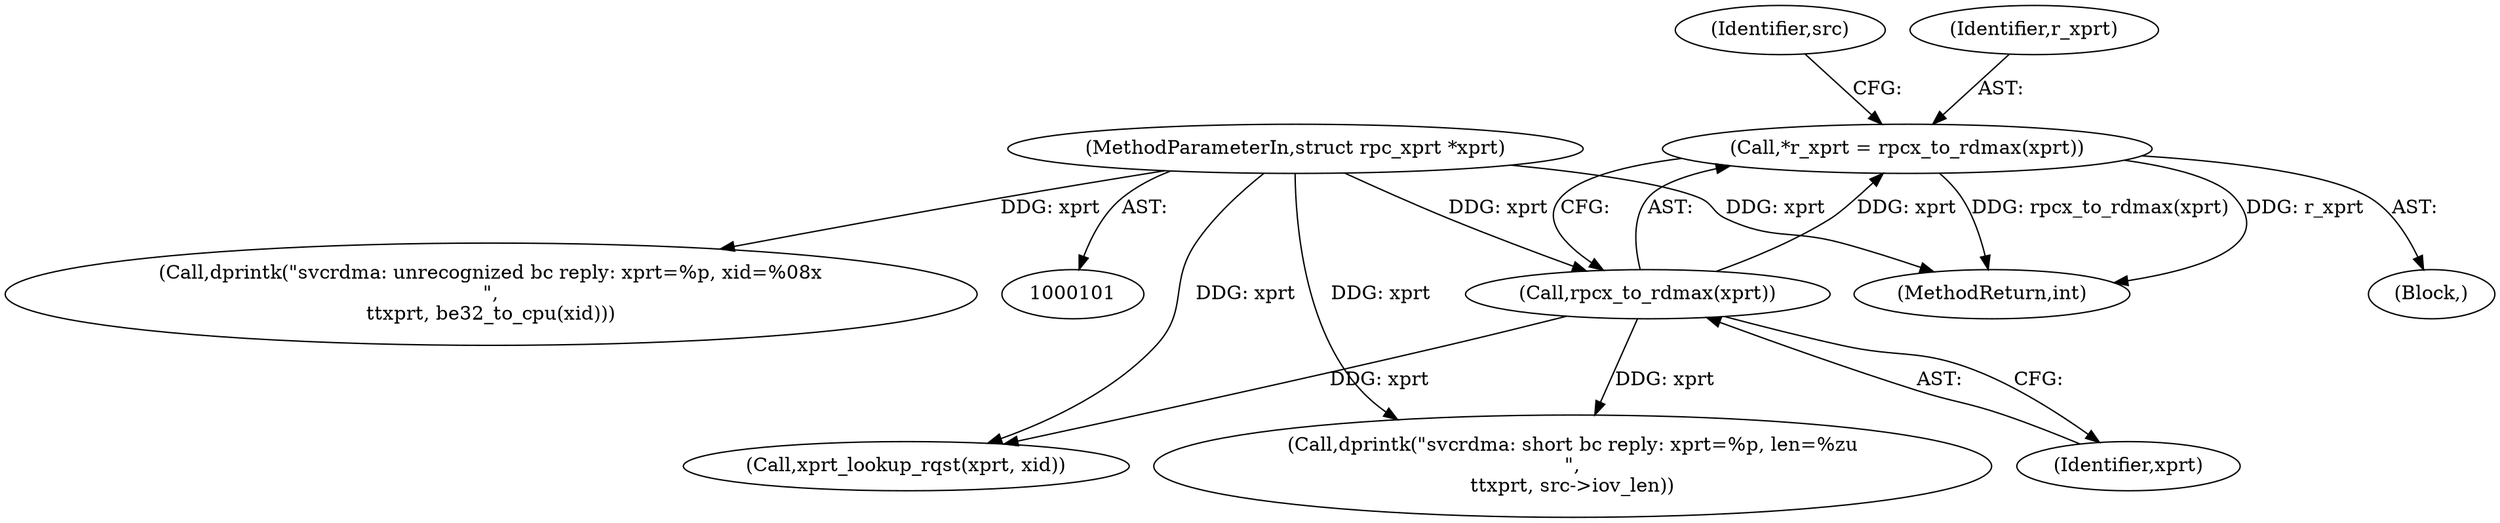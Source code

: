 digraph "0_linux_c70422f760c120480fee4de6c38804c72aa26bc1_23@pointer" {
"1000107" [label="(Call,*r_xprt = rpcx_to_rdmax(xprt))"];
"1000109" [label="(Call,rpcx_to_rdmax(xprt))"];
"1000102" [label="(MethodParameterIn,struct rpc_xprt *xprt)"];
"1000109" [label="(Call,rpcx_to_rdmax(xprt))"];
"1000183" [label="(Call,xprt_lookup_rqst(xprt, xid))"];
"1000114" [label="(Identifier,src)"];
"1000108" [label="(Identifier,r_xprt)"];
"1000102" [label="(MethodParameterIn,struct rpc_xprt *xprt)"];
"1000110" [label="(Identifier,xprt)"];
"1000105" [label="(Block,)"];
"1000300" [label="(Call,dprintk(\"svcrdma: short bc reply: xprt=%p, len=%zu\n\",\n\t\txprt, src->iov_len))"];
"1000314" [label="(MethodReturn,int)"];
"1000308" [label="(Call,dprintk(\"svcrdma: unrecognized bc reply: xprt=%p, xid=%08x\n\",\n\t\txprt, be32_to_cpu(xid)))"];
"1000107" [label="(Call,*r_xprt = rpcx_to_rdmax(xprt))"];
"1000107" -> "1000105"  [label="AST: "];
"1000107" -> "1000109"  [label="CFG: "];
"1000108" -> "1000107"  [label="AST: "];
"1000109" -> "1000107"  [label="AST: "];
"1000114" -> "1000107"  [label="CFG: "];
"1000107" -> "1000314"  [label="DDG: rpcx_to_rdmax(xprt)"];
"1000107" -> "1000314"  [label="DDG: r_xprt"];
"1000109" -> "1000107"  [label="DDG: xprt"];
"1000109" -> "1000110"  [label="CFG: "];
"1000110" -> "1000109"  [label="AST: "];
"1000102" -> "1000109"  [label="DDG: xprt"];
"1000109" -> "1000183"  [label="DDG: xprt"];
"1000109" -> "1000300"  [label="DDG: xprt"];
"1000102" -> "1000101"  [label="AST: "];
"1000102" -> "1000314"  [label="DDG: xprt"];
"1000102" -> "1000183"  [label="DDG: xprt"];
"1000102" -> "1000300"  [label="DDG: xprt"];
"1000102" -> "1000308"  [label="DDG: xprt"];
}
